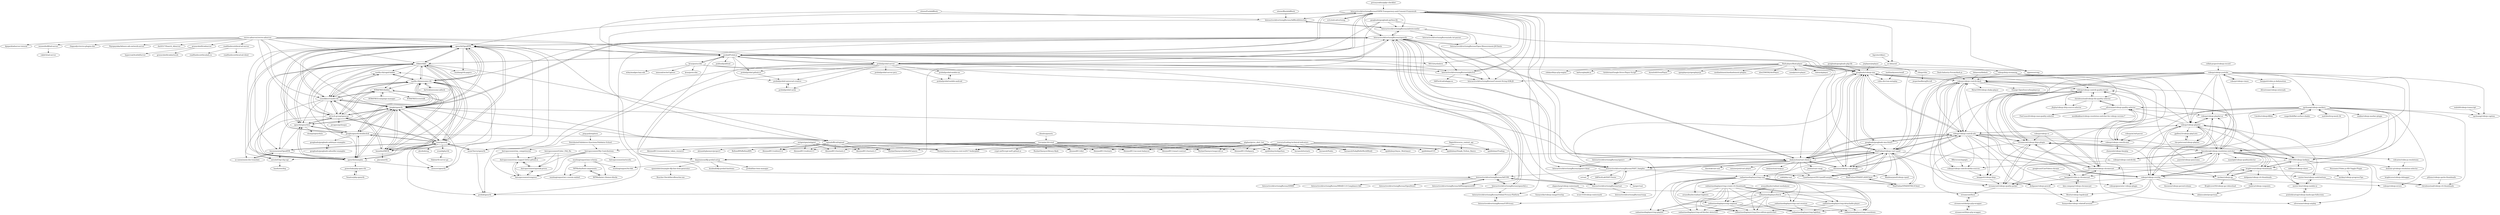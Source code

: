 digraph G {
"privacyradius/gdpr-checklist" -> "InteractiveAdvertisingBureau/GDPR-Transparency-and-Consent-Framework" ["e"=1]
"prebid/prebid-universal-creative" -> "prebid/prebid-cache"
"sitexw/FuckAdBlock" -> "InteractiveAdvertisingBureau/AdBlockDetection" ["e"=1]
"sitexw/FuckAdBlock" -> "prebid/Prebid.js" ["e"=1]
"jwplayer/jwplayer" -> "googleads/videojs-ima" ["e"=1]
"chrisboustead/videojs-hls-quality-selector" -> "videojs/videojs-contrib-quality-levels"
"chrisboustead/videojs-hls-quality-selector" -> "silvermine/videojs-quality-selector"
"chrisboustead/videojs-hls-quality-selector" -> "jfujita/videojs-http-source-selector"
"chrisboustead/videojs-hls-quality-selector" -> "FoxCouncil/videojs-max-quality-selector"
"dominic-p/videojs-resolution-selector" -> "brightcove/videojs-debugger"
"phloxic/videojs-sprite-thumbnails" -> "chrisboustead/videojs-vtt-thumbnails"
"videojs/http-streaming" -> "videojs/videojs-contrib-quality-levels" ["e"=1]
"videojs/http-streaming" -> "videojs/videojs-contrib-dash" ["e"=1]
"videojs/http-streaming" -> "videojs/videojs-contrib-eme" ["e"=1]
"videojs/http-streaming" -> "videojs/videojs-contrib-ads" ["e"=1]
"videojs/http-streaming" -> "videojs/videojs-playlist" ["e"=1]
"videojs/http-streaming" -> "chrisboustead/videojs-hls-quality-selector" ["e"=1]
"benjipott/video.js-chromecast" -> "silvermine/videojs-chromecast"
"benjipott/video.js-chromecast" -> "kim-company/videojs-chromecast"
"benjipott/video.js-chromecast" -> "streamroot/videojs-quality-picker"
"videojs/videojs-contrib-hls" -> "kmoskwiak/videojs-resolution-switcher" ["e"=1]
"videojs/videojs-contrib-hls" -> "videojs/videojs-contrib-dash" ["e"=1]
"videojs/videojs-contrib-hls" -> "videojs/videojs-contrib-media-sources" ["e"=1]
"kiprotect/klaro" -> "as-ideas/oil" ["e"=1]
"openrtb/OpenRTB" -> "google/openrtb"
"openrtb/OpenRTB" -> "rtbkit/rtbkit"
"openrtb/OpenRTB" -> "openrtb/openrtb2x"
"openrtb/OpenRTB" -> "openrtb/examples"
"openrtb/OpenRTB" -> "google/openrtb-doubleclick"
"openrtb/OpenRTB" -> "bsm/openrtb"
"openrtb/OpenRTB" -> "vanilla-rtb/awesome-rtb"
"openrtb/OpenRTB" -> "InteractiveAdvertisingBureau/openrtb"
"openrtb/OpenRTB" -> "leeowenowen/OpenRTB"
"openrtb/OpenRTB" -> "venediktov/vanilla-rtb"
"openrtb/OpenRTB" -> "benmfaul/XRTB"
"openrtb/OpenRTB" -> "uc-union/union-doc-translate"
"openrtb/OpenRTB" -> "prebid/Prebid.js"
"openrtb/OpenRTB" -> "wnzhang/rtb-papers" ["e"=1]
"openrtb/OpenRTB" -> "mxmCherry/openrtb"
"googleads/googleads-python-lib" -> "kmjennison/dfp-prebid-setup" ["e"=1]
"googleads/googleads-python-lib" -> "prebid/Prebid.js" ["e"=1]
"googleads/googleads-python-lib" -> "InteractiveAdvertisingBureau/adstxtcrawler" ["e"=1]
"googleads/googleads-python-lib" -> "googleads/videojs-ima" ["e"=1]
"RReverser/mpegts" -> "videojs/videojs-contrib-media-sources" ["e"=1]
"openrtb/examples" -> "openrtb/openrtb2x"
"openrtb/examples" -> "google/openrtb"
"openrtb/examples" -> "google/openrtb-doubleclick"
"openrtb/examples" -> "anossov/openrtb"
"openrtb/examples" -> "bsm/openrtb"
"openrtb/examples" -> "openrtb/OpenRTB"
"openrtb/examples" -> "powerlinks/php-open-rtb"
"openrtb/examples" -> "rtbkit/rtbkit"
"googleads/googleads-ima-html5" -> "googleads/videojs-ima"
"googleads/googleads-ima-html5" -> "dailymotion/vast-client-js"
"googleads/googleads-ima-html5" -> "videojs/videojs-contrib-ads"
"googleads/googleads-ima-html5" -> "ryanthompson591/vpaidExamples"
"googleads/googleads-ima-html5" -> "MailOnline/videojs-vast-vpaid"
"revive-adserver/revive-adserver" -> "greenrobotllc/adserver"
"revive-adserver/revive-adserver" -> "venediktov/vanilla-rtb"
"revive-adserver/revive-adserver" -> "readthedocs/ethical-ad-server"
"revive-adserver/revive-adserver" -> "prebid/Prebid.js"
"revive-adserver/revive-adserver" -> "openrtb/OpenRTB"
"revive-adserver/revive-adserver" -> "nginadofficial/nginad"
"revive-adserver/revive-adserver" -> "ad-tech-group/openssp"
"revive-adserver/revive-adserver" -> "rtbkit/rtbkit"
"revive-adserver/revive-adserver" -> "kijepark/adserver-tutorial"
"revive-adserver/revive-adserver" -> "google/openrtb"
"revive-adserver/revive-adserver" -> "rhapsodyv/revive-plugins-doc"
"revive-adserver/revive-adserver" -> "Niyiojeyinka/Adware-ads-network-server"
"revive-adserver/revive-adserver" -> "dwt0317/Search_Adserver" ["e"=1]
"revive-adserver/revive-adserver" -> "prebid/prebid-server"
"revive-adserver/revive-adserver" -> "wenweihu86/ad-server"
"readthedocs/ethical-ad-server" -> "readthedocs/ethical-ad-client"
"readthedocs/ethical-ad-server" -> "readthedocs/ethicalads.io"
"bsm/openrtb" -> "mxmCherry/openrtb"
"bsm/openrtb" -> "openrtb/examples"
"bsm/openrtb" -> "google/openrtb"
"bsm/openrtb" -> "vanilla-rtb/awesome-rtb"
"bsm/openrtb" -> "satoshi03/go-dsp-api"
"bsm/openrtb" -> "evandigby/rtb"
"bsm/openrtb" -> "rtbkit/rtbkit"
"bsm/openrtb" -> "ad-tech-group/openssp"
"bsm/openrtb" -> "openrtb/OpenRTB"
"bsm/openrtb" -> "google/openrtb-doubleclick"
"bsm/openrtb" -> "prebid/openrtb"
"bsm/openrtb" -> "alicebob/ssp"
"bsm/openrtb" -> "anossov/openrtb"
"bsm/openrtb" -> "leeowenowen/OpenRTB"
"bsm/openrtb" -> "benmfaul/XRTB"
"googleads/googleads-php-lib" -> "googleads/videojs-ima" ["e"=1]
"AirGrid/awesome-adtech" -> "vanilla-rtb/awesome-rtb"
"InteractiveAdvertisingBureau/GDPR-Transparency-and-Consent-Framework" -> "InteractiveAdvertisingBureau/iabtcf-es"
"InteractiveAdvertisingBureau/GDPR-Transparency-and-Consent-Framework" -> "InteractiveAdvertisingBureau/Consent-String-SDK-JS"
"InteractiveAdvertisingBureau/GDPR-Transparency-and-Consent-Framework" -> "InteractiveAdvertisingBureau/openrtb"
"InteractiveAdvertisingBureau/GDPR-Transparency-and-Consent-Framework" -> "prebid/Prebid.js"
"InteractiveAdvertisingBureau/GDPR-Transparency-and-Consent-Framework" -> "w3c/web-advertising" ["e"=1]
"InteractiveAdvertisingBureau/GDPR-Transparency-and-Consent-Framework" -> "prebid/prebid-server"
"InteractiveAdvertisingBureau/GDPR-Transparency-and-Consent-Framework" -> "appnexus/cmp"
"InteractiveAdvertisingBureau/GDPR-Transparency-and-Consent-Framework" -> "InteractiveAdvertisingBureau/Global-Privacy-Platform"
"InteractiveAdvertisingBureau/GDPR-Transparency-and-Consent-Framework" -> "WICG/turtledove" ["e"=1]
"InteractiveAdvertisingBureau/GDPR-Transparency-and-Consent-Framework" -> "as-ideas/oil"
"InteractiveAdvertisingBureau/GDPR-Transparency-and-Consent-Framework" -> "InteractiveAdvertisingBureau/adstxtcrawler"
"InteractiveAdvertisingBureau/GDPR-Transparency-and-Consent-Framework" -> "InteractiveAdvertisingBureau/AdBlockDetection"
"InteractiveAdvertisingBureau/GDPR-Transparency-and-Consent-Framework" -> "InteractiveAdvertisingBureau/VAST_Samples"
"InteractiveAdvertisingBureau/GDPR-Transparency-and-Consent-Framework" -> "InteractiveAdvertisingBureau/USPrivacy"
"InteractiveAdvertisingBureau/GDPR-Transparency-and-Consent-Framework" -> "openrtb/OpenRTB"
"InteractiveAdvertisingBureau/Consent-String-SDK-JS" -> "InteractiveAdvertisingBureau/iabtcf-es"
"InteractiveAdvertisingBureau/iabtcf-es" -> "InteractiveAdvertisingBureau/Consent-String-SDK-JS"
"InteractiveAdvertisingBureau/iabtcf-es" -> "IABTechLab/iabgpp-es"
"InteractiveAdvertisingBureau/iabtcf-es" -> "InteractiveAdvertisingBureau/GDPR-Transparency-and-Consent-Framework"
"spchuang/videojs-markers" -> "ctd1500/videojs-hotkeys"
"spchuang/videojs-markers" -> "spchuang/videojs-caption"
"spchuang/videojs-markers" -> "brightcove/videojs-thumbnails"
"spchuang/videojs-markers" -> "videojs/videojs-overlay"
"spchuang/videojs-markers" -> "kmoskwiak/videojs-resolution-switcher"
"spchuang/videojs-markers" -> "videojs/videojs-playlist"
"spchuang/videojs-markers" -> "videojs/videojs-playlist-ui"
"spchuang/videojs-markers" -> "mattdesl/svg-mesh-3d" ["e"=1]
"spchuang/videojs-markers" -> "streamroot/videojs-quality-picker"
"spchuang/videojs-markers" -> "siaikin/videojs-marker-plugin"
"spchuang/videojs-markers" -> "Catofes/videojsABdm" ["e"=1]
"spchuang/videojs-markers" -> "chrisboustead/videojs-vtt-thumbnails"
"spchuang/videojs-markers" -> "videojs/videojs-contrib-eme"
"spchuang/videojs-markers" -> "videojs/videojs-errors"
"spchuang/videojs-markers" -> "wagerfield/flat-surface-shader" ["e"=1]
"xbgmsharp/videojs-watermark" -> "wcarr310/videojs-watermark"
"xbgmsharp/videojs-watermark" -> "funnyordie/videojs-imageOverlay"
"xbgmsharp/videojs-watermark" -> "Mewte/videojs-logobrand"
"w3c/web-advertising" -> "InteractiveAdvertisingBureau/GDPR-Transparency-and-Consent-Framework" ["e"=1]
"InteractiveAdvertisingBureau/AdCOM" -> "InteractiveAdvertisingBureau/AdManagementAPI"
"InteractiveAdvertisingBureau/AdCOM" -> "InteractiveAdvertisingBureau/openrtb"
"InteractiveAdvertisingBureau/AdCOM" -> "InteractiveAdvertisingBureau/OpenDirect"
"InteractiveAdvertisingBureau/AdCOM" -> "InteractiveAdvertisingBureau/vast"
"InteractiveAdvertisingBureau/AdCOM" -> "InteractiveAdvertisingBureau/openrtb2.x"
"InteractiveAdvertisingBureau/AdCOM" -> "InteractiveAdvertisingBureau/SIMID"
"InteractiveAdvertisingBureau/AdCOM" -> "InteractiveAdvertisingBureau/MRAID-3.0-Compliance-Ads"
"InteractiveAdvertisingBureau/AdManagementAPI" -> "InteractiveAdvertisingBureau/AdCOM"
"InteractiveAdvertisingBureau/openvv" -> "InteractiveAdvertisingBureau/openvv-html"
"videojs/videojs-contrib-ads" -> "googleads/videojs-ima"
"videojs/videojs-contrib-ads" -> "theonion/videojs-vast-plugin"
"videojs/videojs-contrib-ads" -> "MailOnline/videojs-vast-vpaid"
"videojs/videojs-contrib-ads" -> "dailymotion/vast-client-js"
"videojs/videojs-contrib-ads" -> "dirkjanm/videojs-preroll"
"videojs/videojs-contrib-ads" -> "videojs/videojs-overlay"
"videojs/videojs-contrib-ads" -> "mickey/videojs-ga"
"videojs/videojs-contrib-ads" -> "brightcove/videojs-thumbnails"
"videojs/videojs-contrib-ads" -> "videojs/videojs-contrib-media-sources"
"videojs/videojs-contrib-ads" -> "videojs/videojs-contrib-dash"
"videojs/videojs-contrib-ads" -> "videojs/generator-videojs-plugin"
"videojs/videojs-contrib-ads" -> "googleads/googleads-ima-html5"
"videojs/videojs-contrib-ads" -> "videojs/videojs-playlist"
"videojs/videojs-contrib-ads" -> "streamroot/videojs-hlsjs-plugin"
"videojs/videojs-contrib-ads" -> "videojs/videojs-contrib-eme"
"vlitejs/vlite" -> "jesperlandberg/JScroll" ["e"=1]
"videojs/videojs-overlay" -> "adamscybot/projectorjs"
"videojs/videojs-overlay" -> "brightcove/videojs-thumbnails"
"videojs/videojs-overlay" -> "dirkjanm/videojs-preroll"
"videojs/videojs-overlay" -> "videojs/videojs-playlist-ui"
"videojs/videojs-overlay" -> "videojs/videojs-contrib-ads"
"videojs/videojs-overlay" -> "Mewte/videojs-logobrand"
"videojs/videojs-overlay" -> "funnyordie/videojs-relatedCarousel"
"videojs/videojs-overlay" -> "videojs/videojs-errors"
"videojs/videojs-overlay" -> "videojs/generator-videojs-plugin"
"videojs/videojs-overlay" -> "theonion/videojs-persistvolume"
"videojs/videojs-overlay" -> "videojs/videojs-playlist"
"videojs/videojs-overlay" -> "kmoskwiak/videojs-resolution-switcher"
"RTB4FREE/campaign-manager" -> "RTB4FREE/bidder"
"RTB4FREE/bidder" -> "RTB4FREE/campaign-manager"
"RTB4FREE/bidder" -> "RTB4FREE/crosstalk"
"RTB4FREE/bidder" -> "venediktov/vanilla-rtb"
"RTB4FREE/bidder" -> "ad-tech-group/openssp"
"RTB4FREE/bidder" -> "benmfaul/XRTB"
"mickey/videojs-ga" -> "BrightcoveOS/videojs-ga-videocloud"
"mickey/videojs-ga" -> "brightcove/videojs-thumbnails"
"mickey/videojs-ga" -> "cladera/videojs-cuepoints"
"tim-peterson/videojs-playlist" -> "jgallen23/videojs-playLists"
"toorop/go-bitcoind" -> "RuslanGlaznyov/snapcraft.io"
"toorop/go-bitcoind" -> "RuslanGlaznyov/express-rest-es2017-boilerplate"
"toorop/go-bitcoind" -> "Alexmed911/testnets"
"toorop/go-bitcoind" -> "Alexmed911/Subquery"
"toorop/go-bitcoind" -> "Alexmed911/dist"
"toorop/go-bitcoind" -> "Alexmed911/account-balances"
"toorop/go-bitcoind" -> "Alexmed911/smart-contract"
"toorop/go-bitcoind" -> "Alexmed911/subtest3-2"
"toorop/go-bitcoind" -> "Alexmed911/subtest3-3"
"toorop/go-bitcoind" -> "Alexmed911/testnets-2"
"toorop/go-bitcoind" -> "Alexmed911/testnets-3"
"toorop/go-bitcoind" -> "RuslanGlaznyov/telebotPiCamera"
"toorop/go-bitcoind" -> "RuslanGlaznyov/library-flask"
"toorop/go-bitcoind" -> "crypt-md5/crypt-md5.github.io"
"toorop/go-bitcoind" -> "opiddubnyi/webpython"
"radiantmediaplayer/rmp-cast-receiver" -> "radiantmediaplayer/rmp-countdown"
"radiantmediaplayer/rmp-cast-receiver" -> "radiantmediaplayer/rmp-lightbox"
"radiantmediaplayer/rmp-cast-receiver" -> "radiantmediaplayer/rmp-ad-blocker-detection"
"videojs/videojs-contrib-media-sources" -> "videojs/videojs-contrib-dash"
"videojs/videojs-contrib-media-sources" -> "benjipott/videojs-hlsjs"
"ryanthompson591/vpaidExamples" -> "MailOnline/VPAIDHTML5Client"
"ryanthompson591/vpaidExamples" -> "MailOnline/videojs-vast-vpaid"
"mister-ben/videojs-mobile-ui" -> "mister-ben/videojs-seek-buttons"
"mister-ben/videojs-mobile-ui" -> "prateekrastogi/videojs-landscape-fullscreen"
"prateekrastogi/videojs-landscape-fullscreen" -> "silvermine/videojs-airplay"
"prateekrastogi/videojs-landscape-fullscreen" -> "mister-ben/videojs-mobile-ui"
"googleads/googleads-adxbuyer-examples" -> "googleads/googleads-adxseller-examples"
"prebid/prebid-cache" -> "prebid/prebid-universal-creative"
"vidcaster/video-js-resolutions" -> "dominic-p/videojs-resolution-selector"
"benjipott/video.js-dailymotion" -> "Afrostream/videojs-externals"
"jgallen23/videojs-playLists" -> "tim-peterson/videojs-playlist"
"googleads/googleads-adxseller-examples" -> "googleads/googleads-adxbuyer-examples"
"InteractiveAdvertisingBureau/Open-Measurement-JSClients" -> "InteractiveAdvertisingBureau/openvv-html"
"wenweihu86/ad-server" -> "rakib32/ad-server"
"radiantmediaplayer/rmp-create-vtt-thumbnails" -> "radiantmediaplayer/rmp-countdown"
"radiantmediaplayer/rmp-create-vtt-thumbnails" -> "radiantmediaplayer/rmp-lightbox"
"radiantmediaplayer/rmp-create-vtt-thumbnails" -> "radiantmediaplayer/rmp-cast-receiver"
"radiantmediaplayer/rmp-create-vtt-thumbnails" -> "radiantmediaplayer/rmp-ad-blocker-detection"
"radiantmediaplayer/rmp-create-vtt-thumbnails" -> "radiantmediaplayer/rmp-playlist"
"radiantmediaplayer/rmp-create-vtt-thumbnails" -> "radiantmediaplayer/rmp-free-edition-quick-start"
"radiantmediaplayer/rmp-create-vtt-thumbnails" -> "radiantmediaplayer/rmp-detachable-player"
"radiantmediaplayer/rmp-create-vtt-thumbnails" -> "radiantmediaplayer/rmp-segment"
"radiantmediaplayer/rmp-create-vtt-thumbnails" -> "arnaudleyder/radiant-bgphoto"
"radiantmediaplayer/rmp-create-vtt-thumbnails" -> "radiantmediaplayer/bwch"
"InteractiveAdvertisingBureau/openrtb" -> "InteractiveAdvertisingBureau/AdCOM"
"InteractiveAdvertisingBureau/openrtb" -> "InteractiveAdvertisingBureau/openrtb2.x"
"InteractiveAdvertisingBureau/openrtb" -> "InteractiveAdvertisingBureau/AdManagementAPI"
"InteractiveAdvertisingBureau/openrtb" -> "InteractiveAdvertisingBureau/VAST_Samples"
"InteractiveAdvertisingBureau/openrtb" -> "InteractiveAdvertisingBureau/vast"
"InteractiveAdvertisingBureau/openrtb" -> "openrtb/OpenRTB"
"InteractiveAdvertisingBureau/openrtb" -> "InteractiveAdvertisingBureau/GDPR-Transparency-and-Consent-Framework"
"InteractiveAdvertisingBureau/openrtb" -> "InteractiveAdvertisingBureau/adstxtcrawler"
"InteractiveAdvertisingBureau/openrtb" -> "google/openrtb"
"InteractiveAdvertisingBureau/openrtb" -> "prebid/openrtb"
"InteractiveAdvertisingBureau/openrtb" -> "prebid/prebid-server"
"InteractiveAdvertisingBureau/openrtb" -> "InteractiveAdvertisingBureau/Open-Measurement-JSClients"
"InteractiveAdvertisingBureau/openrtb" -> "InteractiveAdvertisingBureau/iabtcf-es"
"InteractiveAdvertisingBureau/openrtb" -> "dailymotion/vast-client-js"
"InteractiveAdvertisingBureau/openrtb" -> "vanilla-rtb/awesome-rtb"
"ping-pub/explorer" -> "Distributed-Validators-Synctems/Validator-School" ["e"=1]
"nginadofficial/nginad" -> "RuslanGlaznyov/snapcraft.io"
"nginadofficial/nginad" -> "RuslanGlaznyov/express-rest-es2017-boilerplate"
"nginadofficial/nginad" -> "Alexmed911/testnets"
"nginadofficial/nginad" -> "Alexmed911/Subquery"
"nginadofficial/nginad" -> "Alexmed911/dist"
"nginadofficial/nginad" -> "Alexmed911/account-balances"
"nginadofficial/nginad" -> "Alexmed911/smart-contract"
"nginadofficial/nginad" -> "Alexmed911/subtest3-2"
"nginadofficial/nginad" -> "Alexmed911/cosmostation_token_resource"
"nginadofficial/nginad" -> "alexandrglaznyov/project1"
"nginadofficial/nginad" -> "Alexmed911/subtest3-3"
"nginadofficial/nginad" -> "Alexmed911/testnets-2"
"nginadofficial/nginad" -> "Alexmed911/testnets-3"
"nginadofficial/nginad" -> "BellumRPA/BellumRPA"
"nginadofficial/nginad" -> "RuslanGlaznyov/telebotPiCamera"
"zeitgeistpm/zeitgeist" -> "Antropocosmist/My-Contributions"
"zeitgeistpm/zeitgeist" -> "RuslanGlaznyov/express-rest-es2017-boilerplate"
"zeitgeistpm/zeitgeist" -> "Alexmed911/subtest3-2"
"zeitgeistpm/zeitgeist" -> "Alexmed911/subtest3-3"
"zeitgeistpm/zeitgeist" -> "Alexmed911/testnets-2"
"zeitgeistpm/zeitgeist" -> "Alexmed911/testnets-3"
"zeitgeistpm/zeitgeist" -> "RuslanGlaznyov/telebotPiCamera"
"collab-project/videojs-record" -> "videojs/videojs-youtube" ["e"=1]
"google/openrtb" -> "google/openrtb-doubleclick"
"google/openrtb" -> "openrtb/OpenRTB"
"google/openrtb" -> "openrtb/examples"
"google/openrtb" -> "openrtb/openrtb2x"
"google/openrtb" -> "rtbkit/rtbkit"
"google/openrtb" -> "bsm/openrtb"
"google/openrtb" -> "vanilla-rtb/awesome-rtb"
"google/openrtb" -> "anossov/openrtb"
"google/openrtb" -> "venediktov/vanilla-rtb"
"google/openrtb" -> "benmfaul/XRTB"
"google/openrtb" -> "ad-tech-group/openssp"
"google/openrtb" -> "leeowenowen/OpenRTB"
"google/openrtb" -> "InteractiveAdvertisingBureau/openrtb"
"google/openrtb" -> "InteractiveAdvertisingBureau/vast"
"google/openrtb" -> "nginadofficial/nginad"
"benmfaul/XRTB" -> "venediktov/vanilla-rtb"
"benmfaul/XRTB" -> "vanilla-rtb/awesome-rtb"
"benmfaul/XRTB" -> "RTB4FREE/bidder"
"benmfaul/XRTB" -> "jimcaine/rtb" ["e"=1]
"benmfaul/XRTB" -> "vanilla-rtb/rapid-bidder"
"benmfaul/XRTB" -> "google/openrtb"
"ctd1500/videojs-hotkeys" -> "brightcove/videojs-thumbnails"
"ctd1500/videojs-hotkeys" -> "chrisboustead/videojs-vtt-thumbnails"
"ctd1500/videojs-hotkeys" -> "mister-ben/videojs-mobile-ui"
"ctd1500/videojs-hotkeys" -> "silvermine/videojs-chromecast"
"ctd1500/videojs-hotkeys" -> "mkhazov/videojs-share" ["e"=1]
"ctd1500/videojs-hotkeys" -> "silvermine/videojs-airplay"
"ctd1500/videojs-hotkeys" -> "streamroot/videojs-hlsjs-plugin"
"ctd1500/videojs-hotkeys" -> "videojs/videojs-playlist"
"google/openrtb-doubleclick" -> "google/openrtb"
"google/openrtb-doubleclick" -> "openrtb/examples"
"google/openrtb-doubleclick" -> "openrtb/openrtb2x"
"google/openrtb-doubleclick" -> "openrtb/OpenRTB"
"google/openrtb-doubleclick" -> "nginadofficial/nginad"
"google/openrtb-doubleclick" -> "bsm/openrtb"
"google/openrtb-doubleclick" -> "vanilla-rtb/awesome-rtb"
"google/openrtb-doubleclick" -> "googleads/googleads-adxbuyer-examples"
"vsaveris/trading-technical-indicators" -> "opiddubnyi/Trading"
"vsaveris/trading-technical-indicators" -> "opiddubnyi/COT"
"vsaveris/trading-technical-indicators" -> "opiddubnyi/Stepik_Python_Basics"
"vsaveris/trading-technical-indicators" -> "RuslanGlaznyov/snapcraft.io"
"vsaveris/trading-technical-indicators" -> "opiddubnyi/webpython"
"vsaveris/trading-technical-indicators" -> "kuraassh/SubqlHelloWorldMod2"
"vsaveris/trading-technical-indicators" -> "RuslanGlaznyov/express-rest-es2017-boilerplate"
"vsaveris/trading-technical-indicators" -> "opiddubnyi/Async_Molchanov"
"vsaveris/trading-technical-indicators" -> "Alexmed911/testnets"
"vsaveris/trading-technical-indicators" -> "Alexmed911/Subquery"
"vsaveris/trading-technical-indicators" -> "kuraassh/testnets"
"vsaveris/trading-technical-indicators" -> "Alexmed911/dist"
"vsaveris/trading-technical-indicators" -> "Alexmed911/account-balances"
"vsaveris/trading-technical-indicators" -> "kuraassh/Nodes"
"vsaveris/trading-technical-indicators" -> "Alexmed911/smart-contract"
"dirkjanm/videojs-preroll" -> "funnyordie/videojs-relatedCarousel"
"walsh9/videojs-transcript" -> "spchuang/videojs-caption"
"InteractiveAdvertisingBureau/USPrivacy" -> "InteractiveAdvertisingBureau/Global-Privacy-Platform"
"flagist0/reverso_context_api" -> "opiddubnyi/Trading"
"flagist0/reverso_context_api" -> "opiddubnyi/COT"
"flagist0/reverso_context_api" -> "opiddubnyi/Stepik_Python_Basics"
"kim-company/videojs-chromecast" -> "benjipott/video.js-chromecast"
"kim-company/videojs-chromecast" -> "Mewte/videojs-logobrand"
"googleads/videojs-ima" -> "googleads/googleads-ima-html5"
"googleads/videojs-ima" -> "videojs/videojs-contrib-ads"
"googleads/videojs-ima" -> "MailOnline/videojs-vast-vpaid"
"googleads/videojs-ima" -> "theonion/videojs-vast-plugin"
"googleads/videojs-ima" -> "dailymotion/vast-client-js"
"googleads/videojs-ima" -> "videojs/videojs-contrib-dash"
"googleads/videojs-ima" -> "streamroot/videojs-hlsjs-plugin"
"googleads/videojs-ima" -> "InteractiveAdvertisingBureau/VAST_Samples"
"googleads/videojs-ima" -> "mickey/videojs-ga"
"googleads/videojs-ima" -> "video-dev/can-autoplay"
"Antropocosmist/Cyber_FAQ_Ru" -> "Antropocosmist/rms-support-letter.github.io"
"Antropocosmist/Cyber_FAQ_Ru" -> "Antropocosmist/sputnik-prices"
"Antropocosmist/Cyber_FAQ_Ru" -> "Antropocosmist/congress"
"Antropocosmist/congress" -> "Antropocosmist/rms-support-letter.github.io"
"Antropocosmist/congress" -> "Antropocosmist/sputnik-prices"
"alighazi/price_alert_bot" -> "opiddubnyi/Trading"
"alighazi/price_alert_bot" -> "opiddubnyi/COT"
"alighazi/price_alert_bot" -> "opiddubnyi/Stepik_Python_Basics"
"alighazi/price_alert_bot" -> "RuslanGlaznyov/snapcraft.io"
"alighazi/price_alert_bot" -> "opiddubnyi/webpython"
"alighazi/price_alert_bot" -> "kuraassh/SubqlHelloWorldMod2"
"alighazi/price_alert_bot" -> "RuslanGlaznyov/express-rest-es2017-boilerplate"
"alighazi/price_alert_bot" -> "opiddubnyi/Async_Molchanov"
"alighazi/price_alert_bot" -> "Alexmed911/testnets"
"alighazi/price_alert_bot" -> "Alexmed911/Subquery"
"alighazi/price_alert_bot" -> "kuraassh/testnets"
"alighazi/price_alert_bot" -> "Alexmed911/dist"
"alighazi/price_alert_bot" -> "Alexmed911/account-balances"
"alighazi/price_alert_bot" -> "kuraassh/Nodes"
"alighazi/price_alert_bot" -> "Alexmed911/smart-contract"
"arnaudleyder/radiant-medialyzer" -> "radiantmediaplayer/rmp-free-edition-quick-start"
"arnaudleyder/radiant-medialyzer" -> "radiantmediaplayer/bwch"
"arnaudleyder/radiant-medialyzer" -> "radiantmediaplayer/rmp-segment"
"WPMedia/feed-components" -> "WPMedia/arc-themes-blocks"
"WPMedia/feed-components" -> "washingtonpost/arc-custom-embed"
"WPMedia/arc-themes-blocks" -> "WPMedia/feed-components"
"Mewte/videojs-logobrand" -> "funnyordie/videojs-relatedCarousel"
"Hussnain1/Video.js-HD-Toggle-Plugin" -> "mickey/videojs-progressTips"
"mxmCherry/openrtb" -> "bsm/openrtb"
"mxmCherry/openrtb" -> "prebid/openrtb"
"prebid/Prebid.js" -> "prebid/prebid-server"
"prebid/Prebid.js" -> "InteractiveAdvertisingBureau/GDPR-Transparency-and-Consent-Framework"
"prebid/Prebid.js" -> "kmjennison/dfp-prebid-setup"
"prebid/Prebid.js" -> "openrtb/OpenRTB"
"prebid/Prebid.js" -> "dailymotion/vast-client-js"
"prebid/Prebid.js" -> "prebid/prebid.github.io"
"prebid/Prebid.js" -> "InteractiveAdvertisingBureau/openrtb"
"prebid/Prebid.js" -> "rtbkit/rtbkit"
"prebid/Prebid.js" -> "MailOnline/videojs-vast-vpaid"
"prebid/Prebid.js" -> "pubfood/pubfood"
"prebid/Prebid.js" -> "googleads/videojs-ima"
"prebid/Prebid.js" -> "prebid/prebid-universal-creative"
"prebid/Prebid.js" -> "krux/postscribe"
"prebid/Prebid.js" -> "InteractiveAdvertisingBureau/iabtcf-es"
"prebid/Prebid.js" -> "WICG/turtledove" ["e"=1]
"mathiasbynens/small" -> "video-dev/can-autoplay" ["e"=1]
"videojs/videojs-playlist" -> "videojs/videojs-playlist-ui"
"videojs/videojs-playlist" -> "videojs/videojs-overlay"
"videojs/videojs-playlist" -> "ctd1500/videojs-hotkeys"
"videojs/videojs-playlist" -> "tim-peterson/videojs-playlist"
"videojs/videojs-playlist" -> "kmoskwiak/videojs-resolution-switcher"
"videojs/videojs-playlist" -> "videojs/videojs-contrib-ads"
"videojs/videojs-playlist" -> "jgallen23/videojs-playLists"
"videojs/videojs-playlist" -> "videojs/generator-videojs-plugin"
"videojs/videojs-playlist" -> "videojs/videojs-contrib-quality-levels"
"videojs/videojs-playlist" -> "mister-ben/videojs-seek-buttons"
"videojs/videojs-playlist" -> "mister-ben/videojs-mobile-ui"
"videojs/videojs-playlist" -> "silvermine/videojs-quality-selector"
"videojs/videojs-playlist-ui" -> "videojs/videojs-playlist"
"videojs/videojs-playlist-ui" -> "tim-peterson/videojs-playlist"
"Antropocosmist/my_competencies" -> "Antropocosmist/rms-support-letter.github.io"
"Antropocosmist/my_competencies" -> "Antropocosmist/congress"
"kmoskwiak/videojs-resolution-switcher" -> "streamroot/videojs-hlsjs-plugin"
"kmoskwiak/videojs-resolution-switcher" -> "brightcove/videojs-thumbnails"
"kmoskwiak/videojs-resolution-switcher" -> "streamroot/videojs-quality-picker"
"kmoskwiak/videojs-resolution-switcher" -> "dominic-p/videojs-resolution-selector"
"kmoskwiak/videojs-resolution-switcher" -> "silvermine/videojs-quality-selector"
"kmoskwiak/videojs-resolution-switcher" -> "videojs/videojs-overlay"
"kmoskwiak/videojs-resolution-switcher" -> "ctd1500/videojs-hotkeys"
"kmoskwiak/videojs-resolution-switcher" -> "benjipott/video.js-chromecast"
"kmoskwiak/videojs-resolution-switcher" -> "videojs/videojs-playlist"
"kmoskwiak/videojs-resolution-switcher" -> "videojs/videojs-playlist-ui"
"kmoskwiak/videojs-resolution-switcher" -> "manelpb/videojs-qualityselector"
"kmoskwiak/videojs-resolution-switcher" -> "yanwsh/videojs-panorama" ["e"=1]
"kmoskwiak/videojs-resolution-switcher" -> "mickey/videojs-ga"
"kmoskwiak/videojs-resolution-switcher" -> "vidcaster/video-js-resolutions"
"kmoskwiak/videojs-resolution-switcher" -> "videojs/videojs-contrib-hls" ["e"=1]
"MailOnline/videojs-vast-vpaid" -> "MailOnline/VPAIDHTML5Client"
"MailOnline/videojs-vast-vpaid" -> "googleads/videojs-ima"
"MailOnline/videojs-vast-vpaid" -> "dailymotion/vast-client-js"
"MailOnline/videojs-vast-vpaid" -> "theonion/videojs-vast-plugin"
"MailOnline/videojs-vast-vpaid" -> "videojs/videojs-contrib-ads"
"MailOnline/videojs-vast-vpaid" -> "ryanthompson591/vpaidExamples"
"MailOnline/videojs-vast-vpaid" -> "MailOnline/VPAIDFLASHClient"
"MailOnline/videojs-vast-vpaid" -> "InteractiveAdvertisingBureau/VAST_Samples"
"MailOnline/videojs-vast-vpaid" -> "radiantmediaplayer/rmp-vast"
"MailOnline/videojs-vast-vpaid" -> "videojs/videojs-overlay"
"MailOnline/videojs-vast-vpaid" -> "InteractiveAdvertisingBureau/openvv"
"MailOnline/videojs-vast-vpaid" -> "videojs/videojs-contrib-dash"
"MailOnline/videojs-vast-vpaid" -> "dirkjanm/videojs-preroll"
"MailOnline/videojs-vast-vpaid" -> "Manbearpixel/videojs-vpaid"
"MailOnline/videojs-vast-vpaid" -> "kmjennison/dfp-prebid-setup"
"videojs/videojs-contrib-dash" -> "videojs/videojs-contrib-media-sources"
"videojs/videojs-contrib-dash" -> "videojs/videojs-contrib-eme"
"videojs/videojs-contrib-dash" -> "streamroot/videojs-hlsjs-plugin"
"videojs/videojs-contrib-dash" -> "videojs/videojs-contrib-quality-levels"
"videojs/videojs-contrib-dash" -> "benjipott/videojs-hlsjs"
"videojs/videojs-contrib-dash" -> "videojs/videojs-contrib-ads"
"videojs/videojs-contrib-dash" -> "MetaCDN/videojs-shaka-player"
"videojs/videojs-contrib-dash" -> "streamroot/videojs-quality-picker"
"videojs/videojs-contrib-dash" -> "MailOnline/videojs-vast-vpaid"
"videojs/videojs-contrib-dash" -> "Orange-OpenSource/hasplayer.js" ["e"=1]
"videojs/videojs-contrib-dash" -> "googleads/videojs-ima"
"sitexw/BlockAdBlock" -> "InteractiveAdvertisingBureau/AdBlockDetection" ["e"=1]
"InteractiveAdvertisingBureau/vast" -> "InteractiveAdvertisingBureau/VAST_Samples"
"InteractiveAdvertisingBureau/vast" -> "InteractiveAdvertisingBureau/vmap"
"InteractiveAdvertisingBureau/vast" -> "InteractiveAdvertisingBureau/AdCOM"
"Distributed-Validators-Synctems/Validator-School" -> "Antropocosmist/My-Contributions"
"Distributed-Validators-Synctems/Validator-School" -> "Antropocosmist/my_competencies"
"Antropocosmist/rms-support-letter.github.io" -> "Antropocosmist/sputnik-prices"
"Antropocosmist/rms-support-letter.github.io" -> "Antropocosmist/congress"
"Antropocosmist/sputnik-prices" -> "Antropocosmist/rms-support-letter.github.io"
"Antropocosmist/sputnik-prices" -> "Antropocosmist/congress"
"Antropocosmist/My-Contributions" -> "Antropocosmist/rms-support-letter.github.io"
"Antropocosmist/My-Contributions" -> "Antropocosmist/congress"
"Antropocosmist/My-Contributions" -> "Antropocosmist/sputnik-prices"
"Antropocosmist/My-Contributions" -> "Antropocosmist/networks"
"washingtonpost/ans-schema" -> "washingtonpost/ArcAds"
"washingtonpost/ans-schema" -> "WPMedia/arc-themes-blocks"
"washingtonpost/ans-schema" -> "washingtonpost/arc-custom-embed"
"washingtonpost/ans-schema" -> "WPMedia/feed-components"
"evandigby/rtb" -> "fukata/rtb-server-go"
"MailOnline/VPAIDFLASHClient" -> "MailOnline/VPAIDHTML5Client"
"MailOnline/VPAIDHTML5Client" -> "MailOnline/VPAIDFLASHClient"
"MailOnline/VPAIDHTML5Client" -> "MailOnline/videojs-vast-vpaid"
"prebid/prebid.github.io" -> "prebid/prebid-universal-creative"
"mattdesl/svg-mesh-3d" -> "spchuang/videojs-markers" ["e"=1]
"InteractiveAdvertisingBureau/AdBlockDetection" -> "InteractiveAdvertisingBureau/adstxtcrawler"
"InteractiveAdvertisingBureau/AdBlockDetection" -> "InteractiveAdvertisingBureau/AdCOM"
"mister-ben/videojs-seek-buttons" -> "mister-ben/videojs-mobile-ui"
"mister-ben/videojs-seek-buttons" -> "chrisboustead/videojs-vtt-thumbnails"
"powerlinks/php-open-rtb" -> "Venatus/php-openrtb"
"InteractiveAdvertisingBureau/openrtb2.x" -> "InteractiveAdvertisingBureau/AdCOM"
"InteractiveAdvertisingBureau/openrtb2.x" -> "prebid/openrtb"
"InteractiveAdvertisingBureau/openrtb2.x" -> "InteractiveAdvertisingBureau/openrtb"
"InteractiveAdvertisingBureau/openrtb2.x" -> "InteractiveAdvertisingBureau/Global-Privacy-Platform"
"rs/vast" -> "haxqer/vast"
"benjipott/videojs-hlsjs" -> "streamroot/videojs-quality-picker"
"spanishdict/example-dfp-line-item-generator" -> "Boucher-David/davidboucher.me"
"Venatus/php-openrtb" -> "powerlinks/php-open-rtb"
"yanwsh/videojs-panorama" -> "kmoskwiak/videojs-resolution-switcher" ["e"=1]
"yanwsh/videojs-panorama" -> "videojs/videojs-contrib-dash" ["e"=1]
"InteractiveAdvertisingBureau/Global-Privacy-Platform" -> "InteractiveAdvertisingBureau/USPrivacy"
"streamroot/videojs-hlsjs-plugin" -> "streamroot/videojs-quality-picker"
"streamroot/videojs-hlsjs-plugin" -> "videojs/videojs-contrib-quality-levels"
"streamroot/videojs-hlsjs-plugin" -> "benjipott/videojs-hlsjs"
"streamroot/videojs-hlsjs-plugin" -> "silvermine/videojs-chromecast"
"streamroot/videojs-hlsjs-plugin" -> "streamroot/fmse"
"streamroot/videojs-hlsjs-plugin" -> "kmoskwiak/videojs-resolution-switcher"
"greenrobotllc/adserver" -> "greenrobotllc/adnetwork"
"greenrobotllc/adserver" -> "hyperreal/AcidAdServer"
"radiantmediaplayer/bwch" -> "radiantmediaplayer/rmp-countdown"
"radiantmediaplayer/bwch" -> "radiantmediaplayer/rmp-lightbox"
"radiantmediaplayer/bwch" -> "radiantmediaplayer/rmp-free-edition-quick-start"
"radiantmediaplayer/bwch" -> "radiantmediaplayer/rmp-ad-blocker-detection"
"radiantmediaplayer/bwch" -> "radiantmediaplayer/rmp-playlist"
"radiantmediaplayer/bwch" -> "radiantmediaplayer/rmp-detachable-player"
"radiantmediaplayer/bwch" -> "radiantmediaplayer/rmp-segment"
"streamroot/videojs-quality-picker" -> "streamroot/videojs-hlsjs-plugin"
"streamroot/videojs-quality-picker" -> "streamroot/fmse"
"satoshi03/go-dsp-api" -> "haoduotnt/dsp"
"streamroot/hlsjs-p2p-wrapper" -> "streamroot/dashjs-p2p-wrapper"
"streamroot/fmse" -> "streamroot/dashjs-p2p-wrapper"
"streamroot/dashjs-p2p-wrapper" -> "streamroot/hlsjs-p2p-wrapper"
"streamroot/dashjs-p2p-wrapper" -> "streamroot/fmse"
"krux/postscribe" -> "dailymotion/vast-client-js"
"krux/postscribe" -> "prebid/Prebid.js"
"krux/postscribe" -> "wiley/madgex-lazy-ads"
"krux/postscribe" -> "iamnoah/writeCapture"
"krux/postscribe" -> "krux/prescribe"
"krux/postscribe" -> "googleads/videojs-ima"
"Dash-Industry-Forum/dash.js" -> "videojs/videojs-contrib-dash" ["e"=1]
"videojs/videojs-contrib-eme" -> "videojs/videojs-contrib-dash"
"videojs/videojs-contrib-eme" -> "videojs/videojs-contrib-quality-levels"
"videojs/videojs-contrib-eme" -> "chemoish/videojs-fairplay"
"uc-union/union-doc-translate" -> "leeowenowen/OpenRTB"
"venediktov/vanilla-rtb" -> "vanilla-rtb/rapid-bidder"
"venediktov/vanilla-rtb" -> "vanilla-rtb/awesome-rtb"
"venediktov/vanilla-rtb" -> "benmfaul/XRTB"
"venediktov/vanilla-rtb" -> "RTB4FREE/bidder"
"venediktov/vanilla-rtb" -> "rtbkit/rtbkit"
"venediktov/vanilla-rtb" -> "ad-tech-group/openssp"
"venediktov/vanilla-rtb" -> "google/openrtb"
"venediktov/vanilla-rtb" -> "satoshi03/go-dsp-api"
"venediktov/vanilla-rtb" -> "openrtb/OpenRTB"
"venediktov/vanilla-rtb" -> "openrtb/openrtb2x"
"venediktov/vanilla-rtb" -> "openrtb/examples"
"venediktov/vanilla-rtb" -> "nginadofficial/nginad"
"leeowenowen/OpenRTB" -> "uc-union/union-doc-translate"
"leeowenowen/OpenRTB" -> "satoshi03/go-dsp-api"
"leeowenowen/OpenRTB" -> "openrtb/examples"
"leeowenowen/OpenRTB" -> "bsm/openrtb"
"leeowenowen/OpenRTB" -> "openrtb/openrtb2x"
"videojs/m3u8-parser" -> "videojs/videojs-contrib-eme" ["e"=1]
"radiantmediaplayer/rmp-segment" -> "radiantmediaplayer/rmp-free-edition-quick-start"
"radiantmediaplayer/rmp-segment" -> "radiantmediaplayer/rmp-playlist"
"radiantmediaplayer/rmp-segment" -> "radiantmediaplayer/rmp-countdown"
"radiantmediaplayer/rmp-segment" -> "radiantmediaplayer/rmp-lightbox"
"radiantmediaplayer/rmp-segment" -> "radiantmediaplayer/rmp-ad-blocker-detection"
"radiantmediaplayer/rmp-detachable-player" -> "radiantmediaplayer/rmp-countdown"
"radiantmediaplayer/rmp-detachable-player" -> "radiantmediaplayer/rmp-lightbox"
"radiantmediaplayer/rmp-detachable-player" -> "radiantmediaplayer/rmp-free-edition-quick-start"
"fluid-player/fluid-player" -> "openplayerjs/openplayerjs" ["e"=1]
"fluid-player/fluid-player" -> "dailymotion/vast-client-js"
"fluid-player/fluid-player" -> "MailOnline/videojs-vast-vpaid"
"fluid-player/fluid-player" -> "mediaelement/mediaelement-plugins" ["e"=1]
"fluid-player/fluid-player" -> "zhw2590582/ArtPlayer" ["e"=1]
"fluid-player/fluid-player" -> "canalplus/rx-player" ["e"=1]
"fluid-player/fluid-player" -> "vlitejs/vlite"
"fluid-player/fluid-player" -> "googleads/videojs-ima"
"fluid-player/fluid-player" -> "vidstack/player" ["e"=1]
"fluid-player/fluid-player" -> "theonion/videojs-vast-plugin"
"fluid-player/fluid-player" -> "cdnbye/hlsjs-p2p-engine" ["e"=1]
"fluid-player/fluid-player" -> "kaltura/playkit-js" ["e"=1]
"fluid-player/fluid-player" -> "ArdiArtani/Google-Drive-Player-Script" ["e"=1]
"fluid-player/fluid-player" -> "videojs/http-streaming" ["e"=1]
"fluid-player/fluid-player" -> "AirenSoft/OvenPlayer" ["e"=1]
"ahmdrz/goinsta" -> "toorop/go-bitcoind" ["e"=1]
"googlecast/CastVideos-chrome" -> "benjipott/video.js-chromecast" ["e"=1]
"videojs/videojs-contrib-quality-levels" -> "chrisboustead/videojs-hls-quality-selector"
"videojs/videojs-contrib-quality-levels" -> "streamroot/videojs-hlsjs-plugin"
"videojs/videojs-contrib-quality-levels" -> "jfujita/videojs-http-source-selector"
"videojs/videojs-contrib-quality-levels" -> "silvermine/videojs-chromecast"
"videojs/videojs-contrib-quality-levels" -> "streamroot/videojs-quality-picker"
"openrtb/openrtb2x" -> "openrtb/examples"
"openrtb/openrtb2x" -> "google/openrtb"
"openrtb/openrtb2x" -> "google/openrtb-doubleclick"
"openrtb/openrtb2x" -> "openrtb/OpenRTB"
"openrtb/openrtb2x" -> "ad-tech-group/openssp"
"openrtb/openrtb2x" -> "rtbkit/rtbkit"
"openrtb/openrtb2x" -> "chompi/openrtb2x"
"bitmovin/libdash" -> "videojs/videojs-contrib-dash" ["e"=1]
"cladera/videojs-cuepoints" -> "adamscybot/projectorjs"
"InteractiveAdvertisingBureau/VAST_Samples" -> "InteractiveAdvertisingBureau/vast"
"InteractiveAdvertisingBureau/VAST_Samples" -> "dailymotion/vast-client-js"
"InteractiveAdvertisingBureau/VAST_Samples" -> "radiantmediaplayer/rmp-vast"
"InteractiveAdvertisingBureau/VAST_Samples" -> "ryanthompson591/vpaidExamples"
"InteractiveAdvertisingBureau/VAST_Samples" -> "InteractiveAdvertisingBureau/AdCOM"
"InteractiveAdvertisingBureau/VAST_Samples" -> "MailOnline/videojs-vast-vpaid"
"InteractiveAdvertisingBureau/VAST_Samples" -> "InteractiveAdvertisingBureau/openrtb"
"InteractiveAdvertisingBureau/VAST_Samples" -> "IABTechLab/VAST-Tester"
"InteractiveAdvertisingBureau/VAST_Samples" -> "rs/vast"
"prebid/prebid-server" -> "prebid/Prebid.js"
"prebid/prebid-server" -> "prebid/prebid-cache"
"prebid/prebid-server" -> "kmjennison/dfp-prebid-setup"
"prebid/prebid-server" -> "mxmCherry/openrtb"
"prebid/prebid-server" -> "prebid/prebid-server-java"
"prebid/prebid-server" -> "prebid/prebid-mobile-android"
"prebid/prebid-server" -> "prebid/prebid-mobile-ios"
"prebid/prebid-server" -> "prebid/prebid.github.io"
"prebid/prebid-server" -> "appnexus/cmp"
"prebid/prebid-server" -> "InteractiveAdvertisingBureau/openrtb"
"prebid/prebid-server" -> "prebid/prebid-universal-creative"
"prebid/prebid-server" -> "prebid/openrtb"
"prebid/prebid-server" -> "InteractiveAdvertisingBureau/GDPR-Transparency-and-Consent-Framework"
"prebid/prebid-server" -> "InteractiveAdvertisingBureau/Consent-String-SDK-JS"
"prebid/prebid-server" -> "InteractiveAdvertisingBureau/iabtcf-es"
"jonhoo/vast-vmap" -> "MailOnline/VPAIDFLASHClient"
"dailymotion/vast-client-js" -> "theonion/videojs-vast-plugin"
"dailymotion/vast-client-js" -> "MailOnline/videojs-vast-vpaid"
"dailymotion/vast-client-js" -> "radiantmediaplayer/rmp-vast"
"dailymotion/vast-client-js" -> "dailymotion/vmap-js"
"dailymotion/vast-client-js" -> "videojs/videojs-contrib-ads"
"dailymotion/vast-client-js" -> "InteractiveAdvertisingBureau/VAST_Samples"
"dailymotion/vast-client-js" -> "googleads/videojs-ima"
"dailymotion/vast-client-js" -> "ryanthompson591/vpaidExamples"
"dailymotion/vast-client-js" -> "InteractiveAdvertisingBureau/vast"
"dailymotion/vast-client-js" -> "googleads/googleads-ima-html5"
"dailymotion/vast-client-js" -> "MailOnline/VPAIDHTML5Client"
"dailymotion/vast-client-js" -> "tbuchok/vast-xml"
"dailymotion/vast-client-js" -> "jonhoo/vast-vmap"
"dailymotion/vast-client-js" -> "minznerjosh/vast-player"
"dailymotion/vast-client-js" -> "InteractiveAdvertisingBureau/openrtb"
"kmjennison/dfp-prebid-setup" -> "Insideall/dfp-prebid-lineitems"
"kmjennison/dfp-prebid-setup" -> "washingtonpost/ArcAds"
"kmjennison/dfp-prebid-setup" -> "prebid/line-item-manager"
"kmjennison/dfp-prebid-setup" -> "spanishdict/example-dfp-line-item-generator"
"rtbkit/rtbkit" -> "openrtb/OpenRTB"
"rtbkit/rtbkit" -> "venediktov/vanilla-rtb"
"rtbkit/rtbkit" -> "google/openrtb"
"rtbkit/rtbkit" -> "vanilla-rtb/awesome-rtb"
"rtbkit/rtbkit" -> "bsm/openrtb"
"rtbkit/rtbkit" -> "openrtb/examples"
"rtbkit/rtbkit" -> "openrtb/openrtb2x"
"rtbkit/rtbkit" -> "benmfaul/XRTB"
"rtbkit/rtbkit" -> "nginadofficial/nginad"
"rtbkit/rtbkit" -> "ad-tech-group/openssp"
"rtbkit/rtbkit" -> "google/openrtb-doubleclick"
"rtbkit/rtbkit" -> "RTB4FREE/bidder"
"rtbkit/rtbkit" -> "wnzhang/rtb-papers" ["e"=1]
"rtbkit/rtbkit" -> "vanilla-rtb/rapid-bidder"
"rtbkit/rtbkit" -> "prebid/Prebid.js"
"wagerfield/flat-surface-shader" -> "spchuang/videojs-markers" ["e"=1]
"theonion/videojs-vast-plugin" -> "dailymotion/vast-client-js"
"theonion/videojs-vast-plugin" -> "MailOnline/videojs-vast-vpaid"
"theonion/videojs-vast-plugin" -> "videojs/videojs-contrib-ads"
"theonion/videojs-vast-plugin" -> "googleads/videojs-ima"
"theonion/videojs-vast-plugin" -> "Manbearpixel/videojs-vpaid"
"theonion/videojs-vast-plugin" -> "sokil/php-vast"
"theonion/videojs-vast-plugin" -> "radiantmediaplayer/rmp-vast"
"radiantmediaplayer/rmp-vast" -> "radiantmediaplayer/rmp-countdown"
"radiantmediaplayer/rmp-vast" -> "radiantmediaplayer/rmp-lightbox"
"radiantmediaplayer/rmp-vast" -> "radiantmediaplayer/rmp-free-edition-quick-start"
"radiantmediaplayer/rmp-vast" -> "radiantmediaplayer/rmp-segment"
"radiantmediaplayer/rmp-vast" -> "radiantmediaplayer/rmp-ad-blocker-detection"
"radiantmediaplayer/rmp-vast" -> "radiantmediaplayer/rmp-playlist"
"radiantmediaplayer/rmp-vast" -> "radiantmediaplayer/rmp-detachable-player"
"radiantmediaplayer/rmp-vast" -> "arnaudleyder/radiant-bgphoto"
"radiantmediaplayer/rmp-vast" -> "radiantmediaplayer/bwch"
"radiantmediaplayer/rmp-vast" -> "radiantmediaplayer/rmp-cast-receiver"
"radiantmediaplayer/rmp-vast" -> "radiantmediaplayer/rmp-create-vtt-thumbnails"
"vanilla-rtb/rapid-bidder" -> "venediktov/vanilla-rtb"
"vanilla-rtb/rapid-bidder" -> "vanilla-rtb/awesome-rtb"
"as-ideas/oil" -> "appnexus/cmp"
"as-ideas/oil" -> "InteractiveAdvertisingBureau/Consent-String-SDK-JS"
"ad-tech-group/openssp" -> "vanilla-rtb/awesome-rtb"
"ad-tech-group/openssp" -> "vanilla-rtb/rapid-bidder"
"ad-tech-group/openssp" -> "venediktov/vanilla-rtb"
"ad-tech-group/openssp" -> "RTB4FREE/bidder"
"ad-tech-group/openssp" -> "satoshi03/go-dsp-api"
"ad-tech-group/openssp" -> "bsm/openrtb"
"ad-tech-group/openssp" -> "openrtb/openrtb2x"
"ad-tech-group/openssp" -> "google/openrtb"
"ad-tech-group/openssp" -> "javagossip/zhuque" ["e"=1]
"brightcove/videojs-thumbnails" -> "dirkjanm/videojs-vtt-thumbnails"
"brightcove/videojs-thumbnails" -> "ctd1500/videojs-hotkeys"
"brightcove/videojs-thumbnails" -> "videojs/videojs-overlay"
"brightcove/videojs-thumbnails" -> "mickey/videojs-progressTips"
"brightcove/videojs-thumbnails" -> "mickey/videojs-ga"
"brightcove/videojs-thumbnails" -> "kmoskwiak/videojs-resolution-switcher"
"videojs/videojs-vr" -> "silvermine/videojs-chromecast" ["e"=1]
"videojs/videojs-vr" -> "streamroot/videojs-hlsjs-plugin" ["e"=1]
"silvermine/videojs-quality-selector" -> "silvermine/videojs-chromecast"
"silvermine/videojs-quality-selector" -> "chrisboustead/videojs-hls-quality-selector"
"silvermine/videojs-quality-selector" -> "videojs/videojs-playlist-ui"
"silvermine/videojs-quality-selector" -> "FoxCouncil/videojs-max-quality-selector"
"silvermine/videojs-quality-selector" -> "mzulkiakbari/videojs-resolution-switcher-for-videojs-version-7"
"silvermine/videojs-quality-selector" -> "kmoskwiak/videojs-resolution-switcher"
"silvermine/videojs-quality-selector" -> "videojs/videojs-contrib-quality-levels"
"videojs/videojs-youtube" -> "videojs/videojs-vimeo"
"videojs/videojs-youtube" -> "kmoskwiak/videojs-resolution-switcher"
"videojs/videojs-youtube" -> "theonion/videojs-vast-plugin"
"videojs/videojs-youtube" -> "videojs/videojs-contrib-ads"
"videojs/videojs-youtube" -> "videojs/videojs-playlist"
"videojs/videojs-youtube" -> "benjipott/videojs-hlsjs"
"videojs/videojs-youtube" -> "videojs/videojs-overlay"
"videojs/videojs-youtube" -> "benjipott/video.js-chromecast"
"videojs/videojs-youtube" -> "videojs/videojs-contrib-dash"
"videojs/videojs-youtube" -> "spchuang/videojs-markers"
"videojs/videojs-youtube" -> "videojs/videojs-playlist-ui"
"videojs/videojs-youtube" -> "MailOnline/videojs-vast-vpaid"
"videojs/videojs-youtube" -> "benjipott/video.js-dailymotion"
"videojs/videojs-youtube" -> "spchuang/videojs-caption"
"videojs/videojs-youtube" -> "ctd1500/videojs-hotkeys"
"videojs/videojs-vimeo" -> "videojs/videojs-youtube"
"vanilla-rtb/awesome-rtb" -> "venediktov/vanilla-rtb"
"vanilla-rtb/awesome-rtb" -> "ad-tech-group/openssp"
"vanilla-rtb/awesome-rtb" -> "vanilla-rtb/rapid-bidder"
"vanilla-rtb/awesome-rtb" -> "bsm/openrtb"
"vanilla-rtb/awesome-rtb" -> "rtbkit/rtbkit"
"vanilla-rtb/awesome-rtb" -> "benmfaul/XRTB"
"vanilla-rtb/awesome-rtb" -> "google/openrtb"
"vanilla-rtb/awesome-rtb" -> "AirGrid/awesome-adtech"
"vanilla-rtb/awesome-rtb" -> "RTB4FREE/bidder"
"vanilla-rtb/awesome-rtb" -> "openrtb/OpenRTB"
"vanilla-rtb/awesome-rtb" -> "google/openrtb-doubleclick"
"vanilla-rtb/awesome-rtb" -> "anossov/openrtb"
"InteractiveAdvertisingBureau/adstxtcrawler" -> "InteractiveAdvertisingBureau/AdBlockDetection"
"InteractiveAdvertisingBureau/adstxtcrawler" -> "InteractiveAdvertisingBureau/Consent-String-SDK-JS"
"InteractiveAdvertisingBureau/adstxtcrawler" -> "InteractiveAdvertisingBureau/Open-Measurement-JSClients"
"InteractiveAdvertisingBureau/adstxtcrawler" -> "InteractiveAdvertisingBureau/ads.txt-parser"
"InteractiveAdvertisingBureau/adstxtcrawler" -> "InteractiveAdvertisingBureau/openrtb"
"silvermine/videojs-chromecast" -> "benjipott/video.js-chromecast"
"silvermine/videojs-chromecast" -> "silvermine/videojs-airplay"
"silvermine/videojs-chromecast" -> "silvermine/videojs-quality-selector"
"silvermine/videojs-chromecast" -> "videojs/videojs-contrib-quality-levels"
"silvermine/videojs-chromecast" -> "streamroot/videojs-hlsjs-plugin"
"silvermine/videojs-chromecast" -> "mister-ben/videojs-seek-buttons"
"silvermine/videojs-chromecast" -> "streamroot/videojs-quality-picker"
"prebid/prebid-mobile-ios" -> "prebid/prebid-mobile-android"
"prebid/prebid-mobile-android" -> "prebid/prebid-mobile-ios"
"privacyradius/gdpr-checklist" ["l"="21.261,-30.055", "c"=36]
"InteractiveAdvertisingBureau/GDPR-Transparency-and-Consent-Framework" ["l"="65.097,-12.011"]
"prebid/prebid-universal-creative" ["l"="65.099,-11.939"]
"prebid/prebid-cache" ["l"="65.083,-11.928"]
"sitexw/FuckAdBlock" ["l"="22.722,-26.819", "c"=28]
"InteractiveAdvertisingBureau/AdBlockDetection" ["l"="65.11,-12.079"]
"prebid/Prebid.js" ["l"="65.116,-11.965"]
"jwplayer/jwplayer" ["l"="64.257,-11.664", "c"=726]
"googleads/videojs-ima" ["l"="65.269,-11.986"]
"chrisboustead/videojs-hls-quality-selector" ["l"="65.44,-12.022"]
"videojs/videojs-contrib-quality-levels" ["l"="65.403,-12.007"]
"silvermine/videojs-quality-selector" ["l"="65.432,-11.996"]
"jfujita/videojs-http-source-selector" ["l"="65.442,-12.045"]
"FoxCouncil/videojs-max-quality-selector" ["l"="65.462,-12.019"]
"dominic-p/videojs-resolution-selector" ["l"="65.442,-11.896"]
"brightcove/videojs-debugger" ["l"="65.462,-11.875"]
"phloxic/videojs-sprite-thumbnails" ["l"="65.487,-11.919"]
"chrisboustead/videojs-vtt-thumbnails" ["l"="65.445,-11.946"]
"videojs/http-streaming" ["l"="64.325,-11.734", "c"=726]
"videojs/videojs-contrib-dash" ["l"="65.323,-12"]
"videojs/videojs-contrib-eme" ["l"="65.352,-12.025"]
"videojs/videojs-contrib-ads" ["l"="65.308,-11.98"]
"videojs/videojs-playlist" ["l"="65.395,-11.972"]
"benjipott/video.js-chromecast" ["l"="65.411,-11.935"]
"silvermine/videojs-chromecast" ["l"="65.42,-11.971"]
"kim-company/videojs-chromecast" ["l"="65.412,-11.897"]
"streamroot/videojs-quality-picker" ["l"="65.379,-11.966"]
"videojs/videojs-contrib-hls" ["l"="64.276,-11.696", "c"=726]
"kmoskwiak/videojs-resolution-switcher" ["l"="65.391,-11.948"]
"videojs/videojs-contrib-media-sources" ["l"="65.321,-12.02"]
"kiprotect/klaro" ["l"="21.786,-29.866", "c"=36]
"as-ideas/oil" ["l"="65.148,-12"]
"openrtb/OpenRTB" ["l"="65.038,-12.009"]
"google/openrtb" ["l"="65.016,-12.012"]
"rtbkit/rtbkit" ["l"="65.011,-11.991"]
"openrtb/openrtb2x" ["l"="64.992,-12.033"]
"openrtb/examples" ["l"="65.009,-12.027"]
"google/openrtb-doubleclick" ["l"="64.994,-12.004"]
"bsm/openrtb" ["l"="65.014,-12.04"]
"vanilla-rtb/awesome-rtb" ["l"="64.997,-12.019"]
"InteractiveAdvertisingBureau/openrtb" ["l"="65.113,-12.025"]
"leeowenowen/OpenRTB" ["l"="65.011,-12.059"]
"venediktov/vanilla-rtb" ["l"="64.981,-11.996"]
"benmfaul/XRTB" ["l"="64.981,-12.011"]
"uc-union/union-doc-translate" ["l"="65.031,-12.075"]
"wnzhang/rtb-papers" ["l"="58.105,23.42", "c"=161]
"mxmCherry/openrtb" ["l"="65.053,-12.032"]
"googleads/googleads-python-lib" ["l"="-13.85,25.698", "c"=111]
"kmjennison/dfp-prebid-setup" ["l"="65.144,-11.912"]
"InteractiveAdvertisingBureau/adstxtcrawler" ["l"="65.119,-12.055"]
"RReverser/mpegts" ["l"="64.196,-11.734", "c"=726]
"anossov/openrtb" ["l"="64.995,-12.051"]
"powerlinks/php-open-rtb" ["l"="64.994,-12.088"]
"googleads/googleads-ima-html5" ["l"="65.256,-12.004"]
"dailymotion/vast-client-js" ["l"="65.219,-12"]
"ryanthompson591/vpaidExamples" ["l"="65.222,-11.982"]
"MailOnline/videojs-vast-vpaid" ["l"="65.252,-11.983"]
"revive-adserver/revive-adserver" ["l"="64.991,-11.962"]
"greenrobotllc/adserver" ["l"="64.927,-11.964"]
"readthedocs/ethical-ad-server" ["l"="64.887,-12"]
"nginadofficial/nginad" ["l"="64.927,-11.936"]
"ad-tech-group/openssp" ["l"="64.977,-12.023"]
"kijepark/adserver-tutorial" ["l"="64.987,-11.905"]
"rhapsodyv/revive-plugins-doc" ["l"="64.994,-11.929"]
"Niyiojeyinka/Adware-ads-network-server" ["l"="64.97,-11.928"]
"dwt0317/Search_Adserver" ["l"="-18.336,25.418", "c"=37]
"prebid/prebid-server" ["l"="65.083,-11.972"]
"wenweihu86/ad-server" ["l"="65.032,-12.032"]
"readthedocs/ethical-ad-client" ["l"="64.846,-12.005"]
"readthedocs/ethicalads.io" ["l"="64.862,-12.023"]
"satoshi03/go-dsp-api" ["l"="64.974,-12.054"]
"evandigby/rtb" ["l"="64.975,-12.099"]
"prebid/openrtb" ["l"="65.073,-12.026"]
"alicebob/ssp" ["l"="65.014,-12.09"]
"googleads/googleads-php-lib" ["l"="-13.904,25.83", "c"=111]
"AirGrid/awesome-adtech" ["l"="64.953,-12.048"]
"InteractiveAdvertisingBureau/iabtcf-es" ["l"="65.109,-11.99"]
"InteractiveAdvertisingBureau/Consent-String-SDK-JS" ["l"="65.123,-12.007"]
"w3c/web-advertising" ["l"="8.972,-44.983", "c"=828]
"appnexus/cmp" ["l"="65.127,-11.987"]
"InteractiveAdvertisingBureau/Global-Privacy-Platform" ["l"="65.084,-12.069"]
"WICG/turtledove" ["l"="8.959,-44.977", "c"=828]
"InteractiveAdvertisingBureau/VAST_Samples" ["l"="65.187,-12.009"]
"InteractiveAdvertisingBureau/USPrivacy" ["l"="65.076,-12.054"]
"IABTechLab/iabgpp-es" ["l"="65.144,-11.968"]
"spchuang/videojs-markers" ["l"="65.392,-11.991"]
"ctd1500/videojs-hotkeys" ["l"="65.413,-11.954"]
"spchuang/videojs-caption" ["l"="65.406,-12.043"]
"brightcove/videojs-thumbnails" ["l"="65.367,-11.936"]
"videojs/videojs-overlay" ["l"="65.354,-11.954"]
"videojs/videojs-playlist-ui" ["l"="65.411,-11.983"]
"mattdesl/svg-mesh-3d" ["l"="36.061,24.339", "c"=98]
"siaikin/videojs-marker-plugin" ["l"="65.413,-12.022"]
"Catofes/videojsABdm" ["l"="-4.756,-33.05", "c"=30]
"videojs/videojs-errors" ["l"="65.378,-12.016"]
"wagerfield/flat-surface-shader" ["l"="22.295,-27.344", "c"=28]
"xbgmsharp/videojs-watermark" ["l"="65.406,-11.828"]
"wcarr310/videojs-watermark" ["l"="65.413,-11.793"]
"funnyordie/videojs-imageOverlay" ["l"="65.428,-11.811"]
"Mewte/videojs-logobrand" ["l"="65.379,-11.887"]
"InteractiveAdvertisingBureau/AdCOM" ["l"="65.138,-12.055"]
"InteractiveAdvertisingBureau/AdManagementAPI" ["l"="65.13,-12.069"]
"InteractiveAdvertisingBureau/OpenDirect" ["l"="65.138,-12.093"]
"InteractiveAdvertisingBureau/vast" ["l"="65.148,-12.027"]
"InteractiveAdvertisingBureau/openrtb2.x" ["l"="65.102,-12.051"]
"InteractiveAdvertisingBureau/SIMID" ["l"="65.15,-12.106"]
"InteractiveAdvertisingBureau/MRAID-3.0-Compliance-Ads" ["l"="65.155,-12.083"]
"InteractiveAdvertisingBureau/openvv" ["l"="65.226,-12.048"]
"InteractiveAdvertisingBureau/openvv-html" ["l"="65.192,-12.066"]
"theonion/videojs-vast-plugin" ["l"="65.28,-12.002"]
"dirkjanm/videojs-preroll" ["l"="65.307,-11.95"]
"mickey/videojs-ga" ["l"="65.328,-11.937"]
"videojs/generator-videojs-plugin" ["l"="65.337,-11.965"]
"streamroot/videojs-hlsjs-plugin" ["l"="65.367,-11.972"]
"vlitejs/vlite" ["l"="65.273,-12.118"]
"jesperlandberg/JScroll" ["l"="22.893,-29.585", "c"=36]
"adamscybot/projectorjs" ["l"="65.347,-11.907"]
"funnyordie/videojs-relatedCarousel" ["l"="65.348,-11.922"]
"theonion/videojs-persistvolume" ["l"="65.334,-11.919"]
"RTB4FREE/campaign-manager" ["l"="64.931,-12.029"]
"RTB4FREE/bidder" ["l"="64.957,-12.018"]
"RTB4FREE/crosstalk" ["l"="64.926,-12.041"]
"BrightcoveOS/videojs-ga-videocloud" ["l"="65.314,-11.912"]
"cladera/videojs-cuepoints" ["l"="65.328,-11.894"]
"tim-peterson/videojs-playlist" ["l"="65.442,-11.982"]
"jgallen23/videojs-playLists" ["l"="65.459,-11.989"]
"toorop/go-bitcoind" ["l"="64.882,-11.898"]
"RuslanGlaznyov/snapcraft.io" ["l"="64.889,-11.928"]
"RuslanGlaznyov/express-rest-es2017-boilerplate" ["l"="64.886,-11.91"]
"Alexmed911/testnets" ["l"="64.892,-11.919"]
"Alexmed911/Subquery" ["l"="64.885,-11.921"]
"Alexmed911/dist" ["l"="64.878,-11.926"]
"Alexmed911/account-balances" ["l"="64.879,-11.916"]
"Alexmed911/smart-contract" ["l"="64.882,-11.933"]
"Alexmed911/subtest3-2" ["l"="64.909,-11.9"]
"Alexmed911/subtest3-3" ["l"="64.899,-11.898"]
"Alexmed911/testnets-2" ["l"="64.903,-11.907"]
"Alexmed911/testnets-3" ["l"="64.912,-11.892"]
"RuslanGlaznyov/telebotPiCamera" ["l"="64.902,-11.89"]
"RuslanGlaznyov/library-flask" ["l"="64.863,-11.872"]
"crypt-md5/crypt-md5.github.io" ["l"="64.856,-11.883"]
"opiddubnyi/webpython" ["l"="64.858,-11.9"]
"radiantmediaplayer/rmp-cast-receiver" ["l"="65.26,-11.929"]
"radiantmediaplayer/rmp-countdown" ["l"="65.26,-11.915"]
"radiantmediaplayer/rmp-lightbox" ["l"="65.248,-11.922"]
"radiantmediaplayer/rmp-ad-blocker-detection" ["l"="65.253,-11.916"]
"benjipott/videojs-hlsjs" ["l"="65.342,-11.989"]
"MailOnline/VPAIDHTML5Client" ["l"="65.233,-11.971"]
"mister-ben/videojs-mobile-ui" ["l"="65.467,-11.962"]
"mister-ben/videojs-seek-buttons" ["l"="65.449,-11.965"]
"prateekrastogi/videojs-landscape-fullscreen" ["l"="65.496,-11.954"]
"silvermine/videojs-airplay" ["l"="65.46,-11.947"]
"googleads/googleads-adxbuyer-examples" ["l"="64.93,-12.011"]
"googleads/googleads-adxseller-examples" ["l"="64.907,-12.022"]
"vidcaster/video-js-resolutions" ["l"="65.43,-11.914"]
"benjipott/video.js-dailymotion" ["l"="65.429,-11.954"]
"Afrostream/videojs-externals" ["l"="65.454,-11.929"]
"InteractiveAdvertisingBureau/Open-Measurement-JSClients" ["l"="65.154,-12.063"]
"rakib32/ad-server" ["l"="65.043,-12.061"]
"radiantmediaplayer/rmp-create-vtt-thumbnails" ["l"="65.239,-11.916"]
"radiantmediaplayer/rmp-playlist" ["l"="65.228,-11.908"]
"radiantmediaplayer/rmp-free-edition-quick-start" ["l"="65.236,-11.897"]
"radiantmediaplayer/rmp-detachable-player" ["l"="65.256,-11.905"]
"radiantmediaplayer/rmp-segment" ["l"="65.249,-11.9"]
"arnaudleyder/radiant-bgphoto" ["l"="65.222,-11.923"]
"radiantmediaplayer/bwch" ["l"="65.242,-11.905"]
"ping-pub/explorer" ["l"="-19.099,8.166", "c"=438]
"Distributed-Validators-Synctems/Validator-School" ["l"="64.784,-11.797"]
"Alexmed911/cosmostation_token_resource" ["l"="64.907,-11.936"]
"alexandrglaznyov/project1" ["l"="64.94,-11.912"]
"BellumRPA/BellumRPA" ["l"="64.926,-11.912"]
"zeitgeistpm/zeitgeist" ["l"="64.886,-11.869"]
"Antropocosmist/My-Contributions" ["l"="64.827,-11.8"]
"collab-project/videojs-record" ["l"="40.365,4.214", "c"=394]
"videojs/videojs-youtube" ["l"="65.364,-11.994"]
"jimcaine/rtb" ["l"="58.171,24.034", "c"=161]
"vanilla-rtb/rapid-bidder" ["l"="64.964,-12.001"]
"mkhazov/videojs-share" ["l"="-8.438,-30.244", "c"=31]
"vsaveris/trading-technical-indicators" ["l"="64.856,-11.928"]
"opiddubnyi/Trading" ["l"="64.828,-11.919"]
"opiddubnyi/COT" ["l"="64.829,-11.911"]
"opiddubnyi/Stepik_Python_Basics" ["l"="64.828,-11.929"]
"kuraassh/SubqlHelloWorldMod2" ["l"="64.845,-11.941"]
"opiddubnyi/Async_Molchanov" ["l"="64.841,-11.904"]
"kuraassh/testnets" ["l"="64.838,-11.933"]
"kuraassh/Nodes" ["l"="64.839,-11.918"]
"walsh9/videojs-transcript" ["l"="65.436,-12.088"]
"flagist0/reverso_context_api" ["l"="64.804,-11.918"]
"video-dev/can-autoplay" ["l"="65.296,-12.072"]
"Antropocosmist/Cyber_FAQ_Ru" ["l"="64.809,-11.747"]
"Antropocosmist/rms-support-letter.github.io" ["l"="64.807,-11.778"]
"Antropocosmist/sputnik-prices" ["l"="64.822,-11.768"]
"Antropocosmist/congress" ["l"="64.804,-11.765"]
"alighazi/price_alert_bot" ["l"="64.856,-11.915"]
"arnaudleyder/radiant-medialyzer" ["l"="65.246,-11.878"]
"WPMedia/feed-components" ["l"="65.131,-11.753"]
"WPMedia/arc-themes-blocks" ["l"="65.147,-11.75"]
"washingtonpost/arc-custom-embed" ["l"="65.12,-11.764"]
"Hussnain1/Video.js-HD-Toggle-Plugin" ["l"="65.361,-11.855"]
"mickey/videojs-progressTips" ["l"="65.361,-11.885"]
"prebid/prebid.github.io" ["l"="65.082,-11.944"]
"pubfood/pubfood" ["l"="65.113,-11.916"]
"krux/postscribe" ["l"="65.182,-11.937"]
"mathiasbynens/small" ["l"="-42.797,-36.699", "c"=306]
"Antropocosmist/my_competencies" ["l"="64.78,-11.771"]
"manelpb/videojs-qualityselector" ["l"="65.402,-11.914"]
"yanwsh/videojs-panorama" ["l"="-31.596,-35.978", "c"=272]
"MailOnline/VPAIDFLASHClient" ["l"="65.235,-11.991"]
"radiantmediaplayer/rmp-vast" ["l"="65.24,-11.94"]
"Manbearpixel/videojs-vpaid" ["l"="65.269,-12.018"]
"MetaCDN/videojs-shaka-player" ["l"="65.33,-12.047"]
"Orange-OpenSource/hasplayer.js" ["l"="-9.323,-33.958", "c"=1181]
"sitexw/BlockAdBlock" ["l"="22.801,-26.704", "c"=28]
"InteractiveAdvertisingBureau/vmap" ["l"="65.171,-12.048"]
"Antropocosmist/networks" ["l"="64.846,-11.782"]
"washingtonpost/ans-schema" ["l"="65.137,-11.779"]
"washingtonpost/ArcAds" ["l"="65.141,-11.835"]
"fukata/rtb-server-go" ["l"="64.958,-12.127"]
"Venatus/php-openrtb" ["l"="64.992,-12.113"]
"rs/vast" ["l"="65.199,-12.086"]
"haxqer/vast" ["l"="65.204,-12.123"]
"spanishdict/example-dfp-line-item-generator" ["l"="65.126,-11.868"]
"Boucher-David/davidboucher.me" ["l"="65.114,-11.846"]
"streamroot/fmse" ["l"="65.384,-11.926"]
"greenrobotllc/adnetwork" ["l"="64.9,-11.975"]
"hyperreal/AcidAdServer" ["l"="64.899,-11.959"]
"haoduotnt/dsp" ["l"="64.946,-12.081"]
"streamroot/hlsjs-p2p-wrapper" ["l"="65.399,-11.875"]
"streamroot/dashjs-p2p-wrapper" ["l"="65.394,-11.897"]
"wiley/madgex-lazy-ads" ["l"="65.191,-11.872"]
"iamnoah/writeCapture" ["l"="65.177,-11.896"]
"krux/prescribe" ["l"="65.191,-11.911"]
"Dash-Industry-Forum/dash.js" ["l"="64.32,-11.795", "c"=726]
"chemoish/videojs-fairplay" ["l"="65.359,-12.065"]
"videojs/m3u8-parser" ["l"="64.579,-12.194", "c"=726]
"fluid-player/fluid-player" ["l"="65.26,-12.048"]
"openplayerjs/openplayerjs" ["l"="-1.091,2.932", "c"=258]
"mediaelement/mediaelement-plugins" ["l"="64.339,-11.585", "c"=726]
"zhw2590582/ArtPlayer" ["l"="-4.306,-32.967", "c"=30]
"canalplus/rx-player" ["l"="64.327,-11.842", "c"=726]
"vidstack/player" ["l"="-3.797,-30.16", "c"=4]
"cdnbye/hlsjs-p2p-engine" ["l"="64.481,-11.83", "c"=726]
"kaltura/playkit-js" ["l"="26.67,-24.409", "c"=32]
"ArdiArtani/Google-Drive-Player-Script" ["l"="-44.923,16.898", "c"=215]
"AirenSoft/OvenPlayer" ["l"="63.836,-12.59", "c"=375]
"ahmdrz/goinsta" ["l"="38.075,33.82", "c"=511]
"googlecast/CastVideos-chrome" ["l"="-12.381,-0.721", "c"=436]
"chompi/openrtb2x" ["l"="64.97,-12.072"]
"bitmovin/libdash" ["l"="64.405,-11.828", "c"=726]
"IABTechLab/VAST-Tester" ["l"="65.184,-11.983"]
"prebid/prebid-server-java" ["l"="65.07,-11.91"]
"prebid/prebid-mobile-android" ["l"="65.053,-11.926"]
"prebid/prebid-mobile-ios" ["l"="65.055,-11.943"]
"jonhoo/vast-vmap" ["l"="65.232,-12.018"]
"dailymotion/vmap-js" ["l"="65.219,-12.029"]
"tbuchok/vast-xml" ["l"="65.202,-12.023"]
"minznerjosh/vast-player" ["l"="65.206,-12.041"]
"Insideall/dfp-prebid-lineitems" ["l"="65.13,-11.889"]
"prebid/line-item-manager" ["l"="65.148,-11.88"]
"sokil/php-vast" ["l"="65.296,-12.041"]
"javagossip/zhuque" ["l"="-1.37,16.878", "c"=406]
"dirkjanm/videojs-vtt-thumbnails" ["l"="65.368,-11.901"]
"videojs/videojs-vr" ["l"="-31.641,-36.021", "c"=272]
"mzulkiakbari/videojs-resolution-switcher-for-videojs-version-7" ["l"="65.473,-12.007"]
"videojs/videojs-vimeo" ["l"="65.378,-12.044"]
"InteractiveAdvertisingBureau/ads.txt-parser" ["l"="65.114,-12.102"]
}
